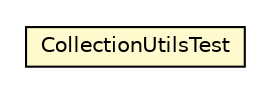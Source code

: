 #!/usr/local/bin/dot
#
# Class diagram 
# Generated by UMLGraph version R5_6_6-8-g8d7759 (http://www.umlgraph.org/)
#

digraph G {
	edge [fontname="Helvetica",fontsize=10,labelfontname="Helvetica",labelfontsize=10];
	node [fontname="Helvetica",fontsize=10,shape=plaintext];
	nodesep=0.25;
	ranksep=0.5;
	// org.dayatang.utils.CollectionUtilsTest
	c16155 [label=<<table title="org.dayatang.utils.CollectionUtilsTest" border="0" cellborder="1" cellspacing="0" cellpadding="2" port="p" bgcolor="lemonChiffon" href="./CollectionUtilsTest.html">
		<tr><td><table border="0" cellspacing="0" cellpadding="1">
<tr><td align="center" balign="center"> CollectionUtilsTest </td></tr>
		</table></td></tr>
		</table>>, URL="./CollectionUtilsTest.html", fontname="Helvetica", fontcolor="black", fontsize=10.0];
}

